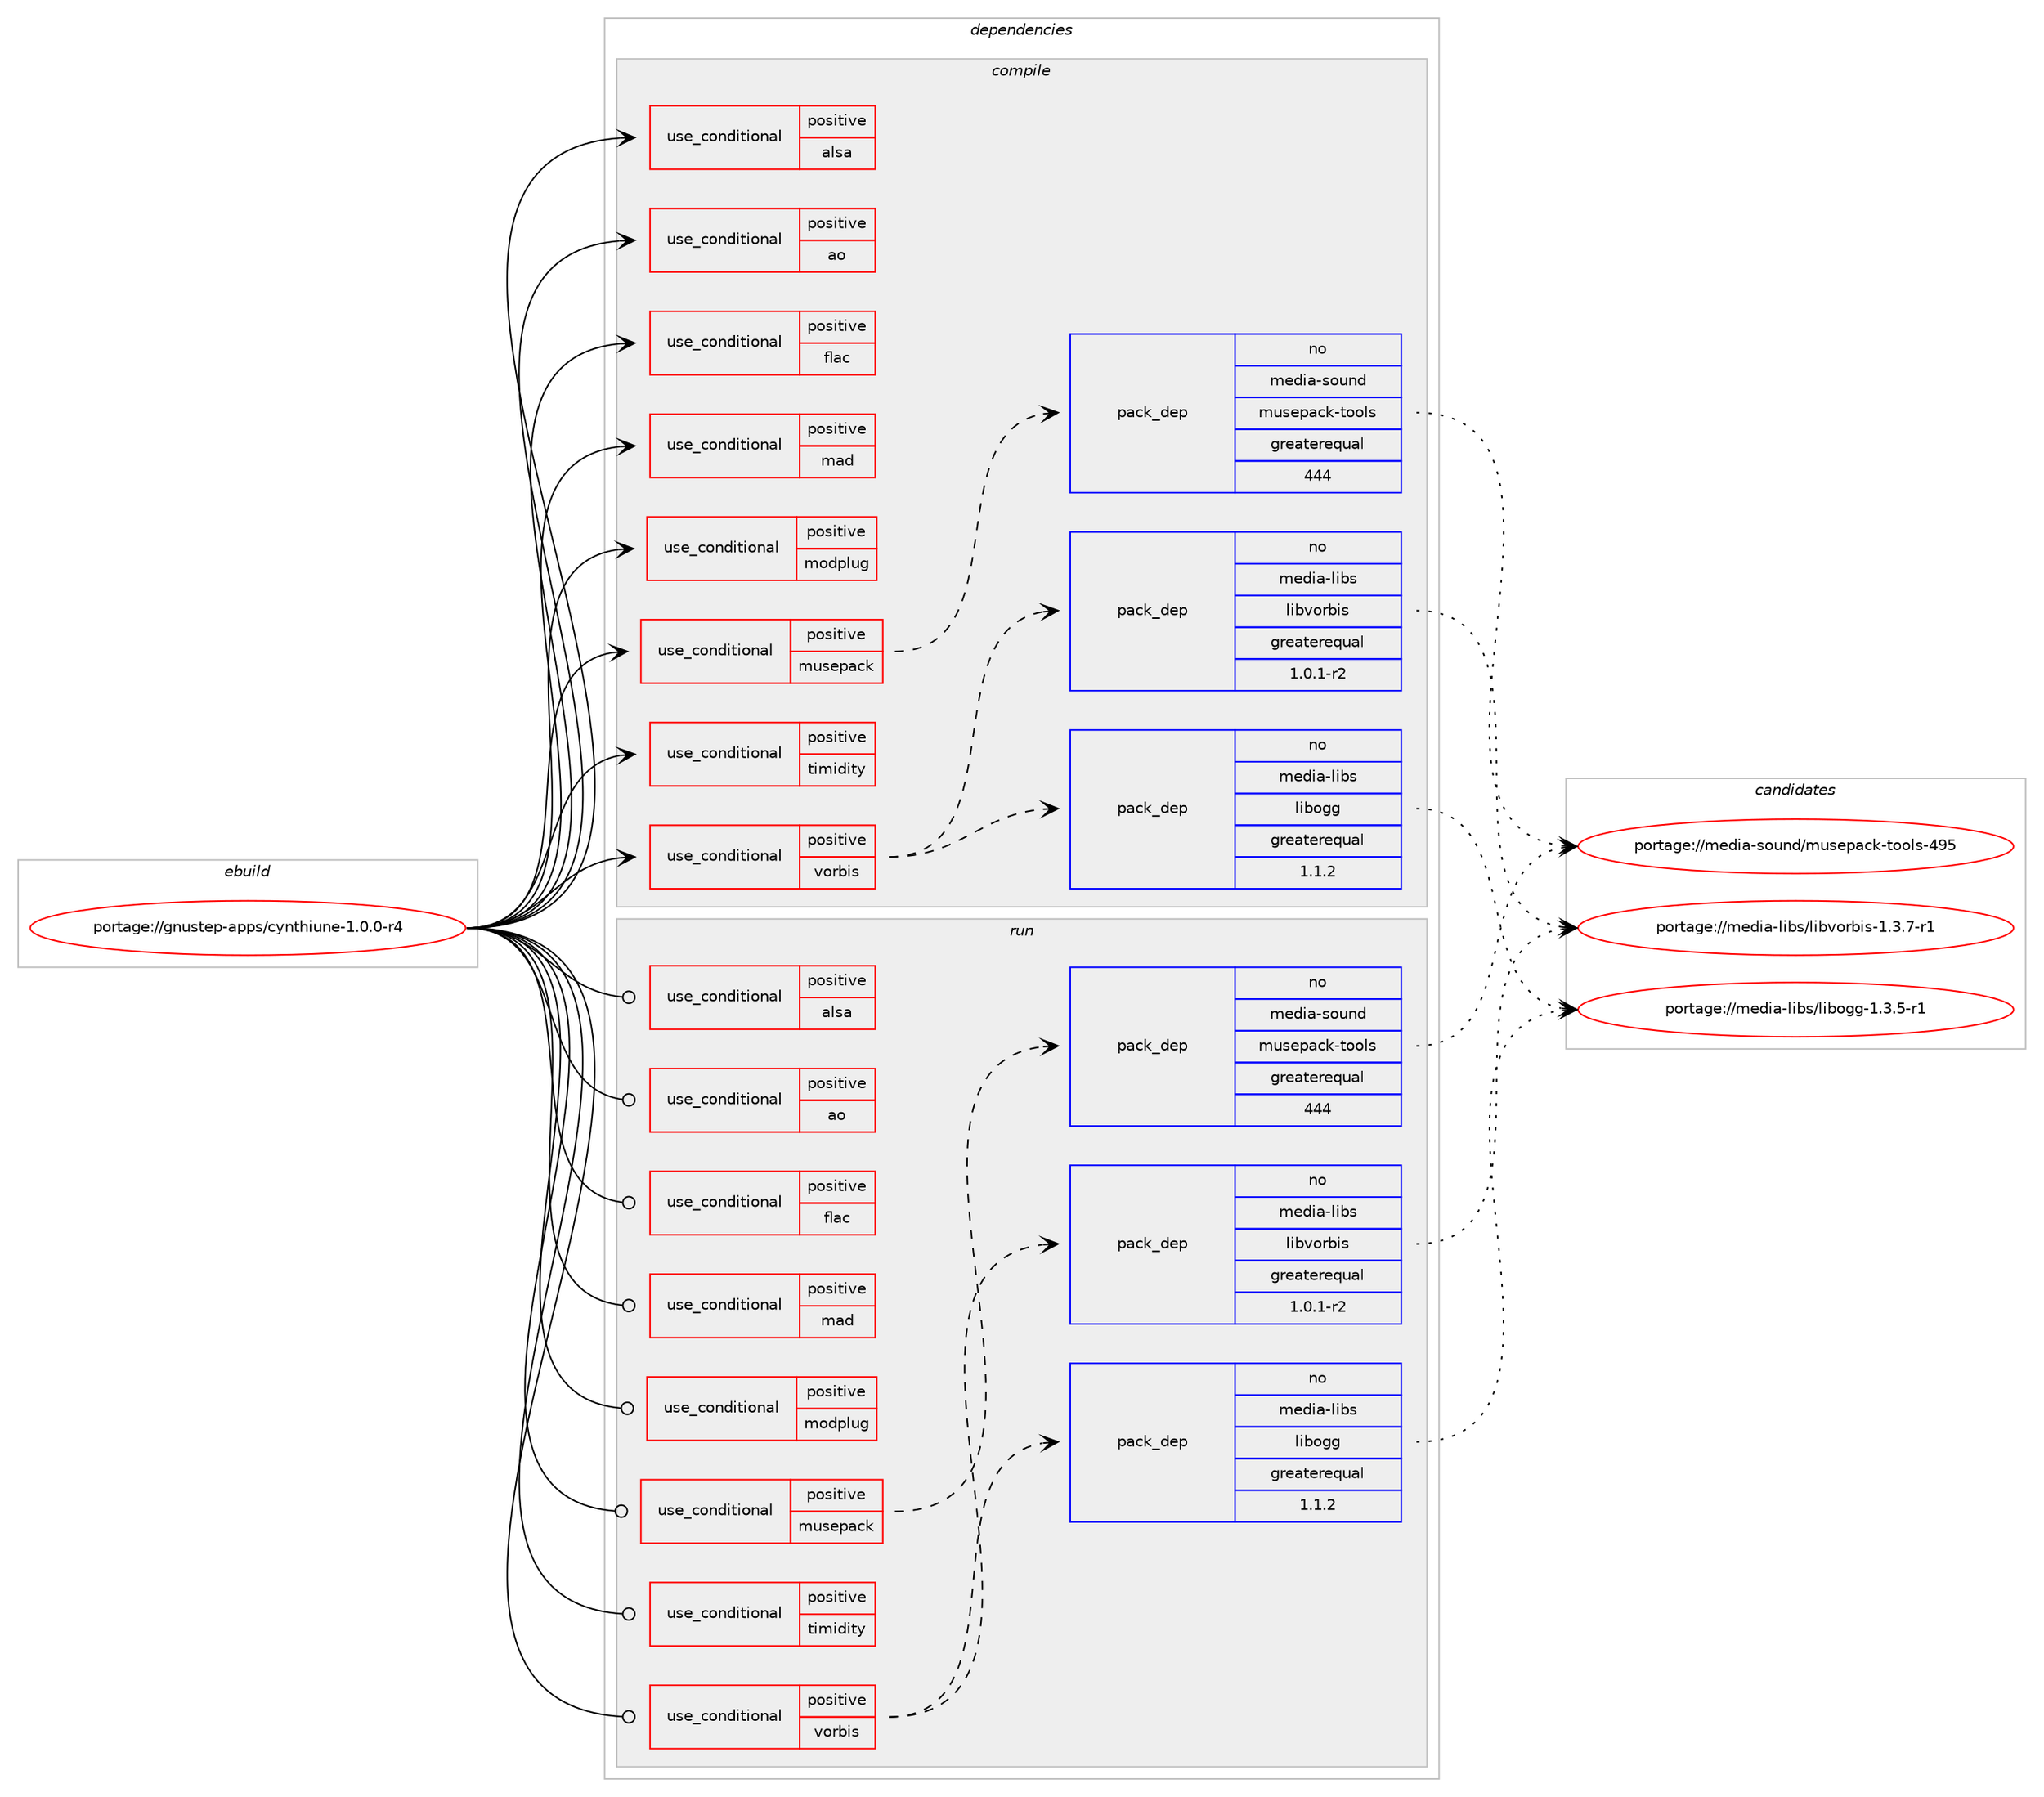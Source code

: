 digraph prolog {

# *************
# Graph options
# *************

newrank=true;
concentrate=true;
compound=true;
graph [rankdir=LR,fontname=Helvetica,fontsize=10,ranksep=1.5];#, ranksep=2.5, nodesep=0.2];
edge  [arrowhead=vee];
node  [fontname=Helvetica,fontsize=10];

# **********
# The ebuild
# **********

subgraph cluster_leftcol {
color=gray;
rank=same;
label=<<i>ebuild</i>>;
id [label="portage://gnustep-apps/cynthiune-1.0.0-r4", color=red, width=4, href="../gnustep-apps/cynthiune-1.0.0-r4.svg"];
}

# ****************
# The dependencies
# ****************

subgraph cluster_midcol {
color=gray;
label=<<i>dependencies</i>>;
subgraph cluster_compile {
fillcolor="#eeeeee";
style=filled;
label=<<i>compile</i>>;
subgraph cond64469 {
dependency120343 [label=<<TABLE BORDER="0" CELLBORDER="1" CELLSPACING="0" CELLPADDING="4"><TR><TD ROWSPAN="3" CELLPADDING="10">use_conditional</TD></TR><TR><TD>positive</TD></TR><TR><TD>alsa</TD></TR></TABLE>>, shape=none, color=red];
# *** BEGIN UNKNOWN DEPENDENCY TYPE (TODO) ***
# dependency120343 -> package_dependency(portage://gnustep-apps/cynthiune-1.0.0-r4,install,no,media-libs,alsa-lib,none,[,,],[],[])
# *** END UNKNOWN DEPENDENCY TYPE (TODO) ***

}
id:e -> dependency120343:w [weight=20,style="solid",arrowhead="vee"];
subgraph cond64470 {
dependency120344 [label=<<TABLE BORDER="0" CELLBORDER="1" CELLSPACING="0" CELLPADDING="4"><TR><TD ROWSPAN="3" CELLPADDING="10">use_conditional</TD></TR><TR><TD>positive</TD></TR><TR><TD>ao</TD></TR></TABLE>>, shape=none, color=red];
# *** BEGIN UNKNOWN DEPENDENCY TYPE (TODO) ***
# dependency120344 -> package_dependency(portage://gnustep-apps/cynthiune-1.0.0-r4,install,no,media-libs,libao,none,[,,],any_same_slot,[])
# *** END UNKNOWN DEPENDENCY TYPE (TODO) ***

}
id:e -> dependency120344:w [weight=20,style="solid",arrowhead="vee"];
subgraph cond64471 {
dependency120345 [label=<<TABLE BORDER="0" CELLBORDER="1" CELLSPACING="0" CELLPADDING="4"><TR><TD ROWSPAN="3" CELLPADDING="10">use_conditional</TD></TR><TR><TD>positive</TD></TR><TR><TD>flac</TD></TR></TABLE>>, shape=none, color=red];
# *** BEGIN UNKNOWN DEPENDENCY TYPE (TODO) ***
# dependency120345 -> package_dependency(portage://gnustep-apps/cynthiune-1.0.0-r4,install,no,media-libs,flac,none,[,,],any_same_slot,[])
# *** END UNKNOWN DEPENDENCY TYPE (TODO) ***

}
id:e -> dependency120345:w [weight=20,style="solid",arrowhead="vee"];
subgraph cond64472 {
dependency120346 [label=<<TABLE BORDER="0" CELLBORDER="1" CELLSPACING="0" CELLPADDING="4"><TR><TD ROWSPAN="3" CELLPADDING="10">use_conditional</TD></TR><TR><TD>positive</TD></TR><TR><TD>mad</TD></TR></TABLE>>, shape=none, color=red];
# *** BEGIN UNKNOWN DEPENDENCY TYPE (TODO) ***
# dependency120346 -> package_dependency(portage://gnustep-apps/cynthiune-1.0.0-r4,install,no,media-libs,libid3tag,none,[,,],any_same_slot,[])
# *** END UNKNOWN DEPENDENCY TYPE (TODO) ***

# *** BEGIN UNKNOWN DEPENDENCY TYPE (TODO) ***
# dependency120346 -> package_dependency(portage://gnustep-apps/cynthiune-1.0.0-r4,install,no,media-libs,libmad,none,[,,],[],[])
# *** END UNKNOWN DEPENDENCY TYPE (TODO) ***

}
id:e -> dependency120346:w [weight=20,style="solid",arrowhead="vee"];
subgraph cond64473 {
dependency120347 [label=<<TABLE BORDER="0" CELLBORDER="1" CELLSPACING="0" CELLPADDING="4"><TR><TD ROWSPAN="3" CELLPADDING="10">use_conditional</TD></TR><TR><TD>positive</TD></TR><TR><TD>modplug</TD></TR></TABLE>>, shape=none, color=red];
# *** BEGIN UNKNOWN DEPENDENCY TYPE (TODO) ***
# dependency120347 -> package_dependency(portage://gnustep-apps/cynthiune-1.0.0-r4,install,no,media-libs,libmodplug,none,[,,],[],[])
# *** END UNKNOWN DEPENDENCY TYPE (TODO) ***

}
id:e -> dependency120347:w [weight=20,style="solid",arrowhead="vee"];
subgraph cond64474 {
dependency120348 [label=<<TABLE BORDER="0" CELLBORDER="1" CELLSPACING="0" CELLPADDING="4"><TR><TD ROWSPAN="3" CELLPADDING="10">use_conditional</TD></TR><TR><TD>positive</TD></TR><TR><TD>musepack</TD></TR></TABLE>>, shape=none, color=red];
subgraph pack54352 {
dependency120349 [label=<<TABLE BORDER="0" CELLBORDER="1" CELLSPACING="0" CELLPADDING="4" WIDTH="220"><TR><TD ROWSPAN="6" CELLPADDING="30">pack_dep</TD></TR><TR><TD WIDTH="110">no</TD></TR><TR><TD>media-sound</TD></TR><TR><TD>musepack-tools</TD></TR><TR><TD>greaterequal</TD></TR><TR><TD>444</TD></TR></TABLE>>, shape=none, color=blue];
}
dependency120348:e -> dependency120349:w [weight=20,style="dashed",arrowhead="vee"];
}
id:e -> dependency120348:w [weight=20,style="solid",arrowhead="vee"];
subgraph cond64475 {
dependency120350 [label=<<TABLE BORDER="0" CELLBORDER="1" CELLSPACING="0" CELLPADDING="4"><TR><TD ROWSPAN="3" CELLPADDING="10">use_conditional</TD></TR><TR><TD>positive</TD></TR><TR><TD>timidity</TD></TR></TABLE>>, shape=none, color=red];
# *** BEGIN UNKNOWN DEPENDENCY TYPE (TODO) ***
# dependency120350 -> package_dependency(portage://gnustep-apps/cynthiune-1.0.0-r4,install,no,media-sound,timidity++,none,[,,],[],[])
# *** END UNKNOWN DEPENDENCY TYPE (TODO) ***

}
id:e -> dependency120350:w [weight=20,style="solid",arrowhead="vee"];
subgraph cond64476 {
dependency120351 [label=<<TABLE BORDER="0" CELLBORDER="1" CELLSPACING="0" CELLPADDING="4"><TR><TD ROWSPAN="3" CELLPADDING="10">use_conditional</TD></TR><TR><TD>positive</TD></TR><TR><TD>vorbis</TD></TR></TABLE>>, shape=none, color=red];
subgraph pack54353 {
dependency120352 [label=<<TABLE BORDER="0" CELLBORDER="1" CELLSPACING="0" CELLPADDING="4" WIDTH="220"><TR><TD ROWSPAN="6" CELLPADDING="30">pack_dep</TD></TR><TR><TD WIDTH="110">no</TD></TR><TR><TD>media-libs</TD></TR><TR><TD>libogg</TD></TR><TR><TD>greaterequal</TD></TR><TR><TD>1.1.2</TD></TR></TABLE>>, shape=none, color=blue];
}
dependency120351:e -> dependency120352:w [weight=20,style="dashed",arrowhead="vee"];
subgraph pack54354 {
dependency120353 [label=<<TABLE BORDER="0" CELLBORDER="1" CELLSPACING="0" CELLPADDING="4" WIDTH="220"><TR><TD ROWSPAN="6" CELLPADDING="30">pack_dep</TD></TR><TR><TD WIDTH="110">no</TD></TR><TR><TD>media-libs</TD></TR><TR><TD>libvorbis</TD></TR><TR><TD>greaterequal</TD></TR><TR><TD>1.0.1-r2</TD></TR></TABLE>>, shape=none, color=blue];
}
dependency120351:e -> dependency120353:w [weight=20,style="dashed",arrowhead="vee"];
}
id:e -> dependency120351:w [weight=20,style="solid",arrowhead="vee"];
# *** BEGIN UNKNOWN DEPENDENCY TYPE (TODO) ***
# id -> package_dependency(portage://gnustep-apps/cynthiune-1.0.0-r4,install,no,media-libs,audiofile,none,[,,],any_same_slot,[])
# *** END UNKNOWN DEPENDENCY TYPE (TODO) ***

# *** BEGIN UNKNOWN DEPENDENCY TYPE (TODO) ***
# id -> package_dependency(portage://gnustep-apps/cynthiune-1.0.0-r4,install,no,media-libs,taglib,none,[,,],[],[])
# *** END UNKNOWN DEPENDENCY TYPE (TODO) ***

# *** BEGIN UNKNOWN DEPENDENCY TYPE (TODO) ***
# id -> package_dependency(portage://gnustep-apps/cynthiune-1.0.0-r4,install,no,virtual,gnustep-back,none,[,,],[],[])
# *** END UNKNOWN DEPENDENCY TYPE (TODO) ***

}
subgraph cluster_compileandrun {
fillcolor="#eeeeee";
style=filled;
label=<<i>compile and run</i>>;
}
subgraph cluster_run {
fillcolor="#eeeeee";
style=filled;
label=<<i>run</i>>;
subgraph cond64477 {
dependency120354 [label=<<TABLE BORDER="0" CELLBORDER="1" CELLSPACING="0" CELLPADDING="4"><TR><TD ROWSPAN="3" CELLPADDING="10">use_conditional</TD></TR><TR><TD>positive</TD></TR><TR><TD>alsa</TD></TR></TABLE>>, shape=none, color=red];
# *** BEGIN UNKNOWN DEPENDENCY TYPE (TODO) ***
# dependency120354 -> package_dependency(portage://gnustep-apps/cynthiune-1.0.0-r4,run,no,media-libs,alsa-lib,none,[,,],[],[])
# *** END UNKNOWN DEPENDENCY TYPE (TODO) ***

}
id:e -> dependency120354:w [weight=20,style="solid",arrowhead="odot"];
subgraph cond64478 {
dependency120355 [label=<<TABLE BORDER="0" CELLBORDER="1" CELLSPACING="0" CELLPADDING="4"><TR><TD ROWSPAN="3" CELLPADDING="10">use_conditional</TD></TR><TR><TD>positive</TD></TR><TR><TD>ao</TD></TR></TABLE>>, shape=none, color=red];
# *** BEGIN UNKNOWN DEPENDENCY TYPE (TODO) ***
# dependency120355 -> package_dependency(portage://gnustep-apps/cynthiune-1.0.0-r4,run,no,media-libs,libao,none,[,,],any_same_slot,[])
# *** END UNKNOWN DEPENDENCY TYPE (TODO) ***

}
id:e -> dependency120355:w [weight=20,style="solid",arrowhead="odot"];
subgraph cond64479 {
dependency120356 [label=<<TABLE BORDER="0" CELLBORDER="1" CELLSPACING="0" CELLPADDING="4"><TR><TD ROWSPAN="3" CELLPADDING="10">use_conditional</TD></TR><TR><TD>positive</TD></TR><TR><TD>flac</TD></TR></TABLE>>, shape=none, color=red];
# *** BEGIN UNKNOWN DEPENDENCY TYPE (TODO) ***
# dependency120356 -> package_dependency(portage://gnustep-apps/cynthiune-1.0.0-r4,run,no,media-libs,flac,none,[,,],any_same_slot,[])
# *** END UNKNOWN DEPENDENCY TYPE (TODO) ***

}
id:e -> dependency120356:w [weight=20,style="solid",arrowhead="odot"];
subgraph cond64480 {
dependency120357 [label=<<TABLE BORDER="0" CELLBORDER="1" CELLSPACING="0" CELLPADDING="4"><TR><TD ROWSPAN="3" CELLPADDING="10">use_conditional</TD></TR><TR><TD>positive</TD></TR><TR><TD>mad</TD></TR></TABLE>>, shape=none, color=red];
# *** BEGIN UNKNOWN DEPENDENCY TYPE (TODO) ***
# dependency120357 -> package_dependency(portage://gnustep-apps/cynthiune-1.0.0-r4,run,no,media-libs,libid3tag,none,[,,],any_same_slot,[])
# *** END UNKNOWN DEPENDENCY TYPE (TODO) ***

# *** BEGIN UNKNOWN DEPENDENCY TYPE (TODO) ***
# dependency120357 -> package_dependency(portage://gnustep-apps/cynthiune-1.0.0-r4,run,no,media-libs,libmad,none,[,,],[],[])
# *** END UNKNOWN DEPENDENCY TYPE (TODO) ***

}
id:e -> dependency120357:w [weight=20,style="solid",arrowhead="odot"];
subgraph cond64481 {
dependency120358 [label=<<TABLE BORDER="0" CELLBORDER="1" CELLSPACING="0" CELLPADDING="4"><TR><TD ROWSPAN="3" CELLPADDING="10">use_conditional</TD></TR><TR><TD>positive</TD></TR><TR><TD>modplug</TD></TR></TABLE>>, shape=none, color=red];
# *** BEGIN UNKNOWN DEPENDENCY TYPE (TODO) ***
# dependency120358 -> package_dependency(portage://gnustep-apps/cynthiune-1.0.0-r4,run,no,media-libs,libmodplug,none,[,,],[],[])
# *** END UNKNOWN DEPENDENCY TYPE (TODO) ***

}
id:e -> dependency120358:w [weight=20,style="solid",arrowhead="odot"];
subgraph cond64482 {
dependency120359 [label=<<TABLE BORDER="0" CELLBORDER="1" CELLSPACING="0" CELLPADDING="4"><TR><TD ROWSPAN="3" CELLPADDING="10">use_conditional</TD></TR><TR><TD>positive</TD></TR><TR><TD>musepack</TD></TR></TABLE>>, shape=none, color=red];
subgraph pack54355 {
dependency120360 [label=<<TABLE BORDER="0" CELLBORDER="1" CELLSPACING="0" CELLPADDING="4" WIDTH="220"><TR><TD ROWSPAN="6" CELLPADDING="30">pack_dep</TD></TR><TR><TD WIDTH="110">no</TD></TR><TR><TD>media-sound</TD></TR><TR><TD>musepack-tools</TD></TR><TR><TD>greaterequal</TD></TR><TR><TD>444</TD></TR></TABLE>>, shape=none, color=blue];
}
dependency120359:e -> dependency120360:w [weight=20,style="dashed",arrowhead="vee"];
}
id:e -> dependency120359:w [weight=20,style="solid",arrowhead="odot"];
subgraph cond64483 {
dependency120361 [label=<<TABLE BORDER="0" CELLBORDER="1" CELLSPACING="0" CELLPADDING="4"><TR><TD ROWSPAN="3" CELLPADDING="10">use_conditional</TD></TR><TR><TD>positive</TD></TR><TR><TD>timidity</TD></TR></TABLE>>, shape=none, color=red];
# *** BEGIN UNKNOWN DEPENDENCY TYPE (TODO) ***
# dependency120361 -> package_dependency(portage://gnustep-apps/cynthiune-1.0.0-r4,run,no,media-sound,timidity++,none,[,,],[],[])
# *** END UNKNOWN DEPENDENCY TYPE (TODO) ***

}
id:e -> dependency120361:w [weight=20,style="solid",arrowhead="odot"];
subgraph cond64484 {
dependency120362 [label=<<TABLE BORDER="0" CELLBORDER="1" CELLSPACING="0" CELLPADDING="4"><TR><TD ROWSPAN="3" CELLPADDING="10">use_conditional</TD></TR><TR><TD>positive</TD></TR><TR><TD>vorbis</TD></TR></TABLE>>, shape=none, color=red];
subgraph pack54356 {
dependency120363 [label=<<TABLE BORDER="0" CELLBORDER="1" CELLSPACING="0" CELLPADDING="4" WIDTH="220"><TR><TD ROWSPAN="6" CELLPADDING="30">pack_dep</TD></TR><TR><TD WIDTH="110">no</TD></TR><TR><TD>media-libs</TD></TR><TR><TD>libogg</TD></TR><TR><TD>greaterequal</TD></TR><TR><TD>1.1.2</TD></TR></TABLE>>, shape=none, color=blue];
}
dependency120362:e -> dependency120363:w [weight=20,style="dashed",arrowhead="vee"];
subgraph pack54357 {
dependency120364 [label=<<TABLE BORDER="0" CELLBORDER="1" CELLSPACING="0" CELLPADDING="4" WIDTH="220"><TR><TD ROWSPAN="6" CELLPADDING="30">pack_dep</TD></TR><TR><TD WIDTH="110">no</TD></TR><TR><TD>media-libs</TD></TR><TR><TD>libvorbis</TD></TR><TR><TD>greaterequal</TD></TR><TR><TD>1.0.1-r2</TD></TR></TABLE>>, shape=none, color=blue];
}
dependency120362:e -> dependency120364:w [weight=20,style="dashed",arrowhead="vee"];
}
id:e -> dependency120362:w [weight=20,style="solid",arrowhead="odot"];
# *** BEGIN UNKNOWN DEPENDENCY TYPE (TODO) ***
# id -> package_dependency(portage://gnustep-apps/cynthiune-1.0.0-r4,run,no,media-libs,audiofile,none,[,,],any_same_slot,[])
# *** END UNKNOWN DEPENDENCY TYPE (TODO) ***

# *** BEGIN UNKNOWN DEPENDENCY TYPE (TODO) ***
# id -> package_dependency(portage://gnustep-apps/cynthiune-1.0.0-r4,run,no,media-libs,taglib,none,[,,],[],[])
# *** END UNKNOWN DEPENDENCY TYPE (TODO) ***

# *** BEGIN UNKNOWN DEPENDENCY TYPE (TODO) ***
# id -> package_dependency(portage://gnustep-apps/cynthiune-1.0.0-r4,run,no,virtual,gnustep-back,none,[,,],[],[])
# *** END UNKNOWN DEPENDENCY TYPE (TODO) ***

}
}

# **************
# The candidates
# **************

subgraph cluster_choices {
rank=same;
color=gray;
label=<<i>candidates</i>>;

subgraph choice54352 {
color=black;
nodesep=1;
choice10910110010597451151111171101004710911711510111297991074511611111110811545525753 [label="portage://media-sound/musepack-tools-495", color=red, width=4,href="../media-sound/musepack-tools-495.svg"];
dependency120349:e -> choice10910110010597451151111171101004710911711510111297991074511611111110811545525753:w [style=dotted,weight="100"];
}
subgraph choice54353 {
color=black;
nodesep=1;
choice10910110010597451081059811547108105981111031034549465146534511449 [label="portage://media-libs/libogg-1.3.5-r1", color=red, width=4,href="../media-libs/libogg-1.3.5-r1.svg"];
dependency120352:e -> choice10910110010597451081059811547108105981111031034549465146534511449:w [style=dotted,weight="100"];
}
subgraph choice54354 {
color=black;
nodesep=1;
choice1091011001059745108105981154710810598118111114981051154549465146554511449 [label="portage://media-libs/libvorbis-1.3.7-r1", color=red, width=4,href="../media-libs/libvorbis-1.3.7-r1.svg"];
dependency120353:e -> choice1091011001059745108105981154710810598118111114981051154549465146554511449:w [style=dotted,weight="100"];
}
subgraph choice54355 {
color=black;
nodesep=1;
choice10910110010597451151111171101004710911711510111297991074511611111110811545525753 [label="portage://media-sound/musepack-tools-495", color=red, width=4,href="../media-sound/musepack-tools-495.svg"];
dependency120360:e -> choice10910110010597451151111171101004710911711510111297991074511611111110811545525753:w [style=dotted,weight="100"];
}
subgraph choice54356 {
color=black;
nodesep=1;
choice10910110010597451081059811547108105981111031034549465146534511449 [label="portage://media-libs/libogg-1.3.5-r1", color=red, width=4,href="../media-libs/libogg-1.3.5-r1.svg"];
dependency120363:e -> choice10910110010597451081059811547108105981111031034549465146534511449:w [style=dotted,weight="100"];
}
subgraph choice54357 {
color=black;
nodesep=1;
choice1091011001059745108105981154710810598118111114981051154549465146554511449 [label="portage://media-libs/libvorbis-1.3.7-r1", color=red, width=4,href="../media-libs/libvorbis-1.3.7-r1.svg"];
dependency120364:e -> choice1091011001059745108105981154710810598118111114981051154549465146554511449:w [style=dotted,weight="100"];
}
}

}
